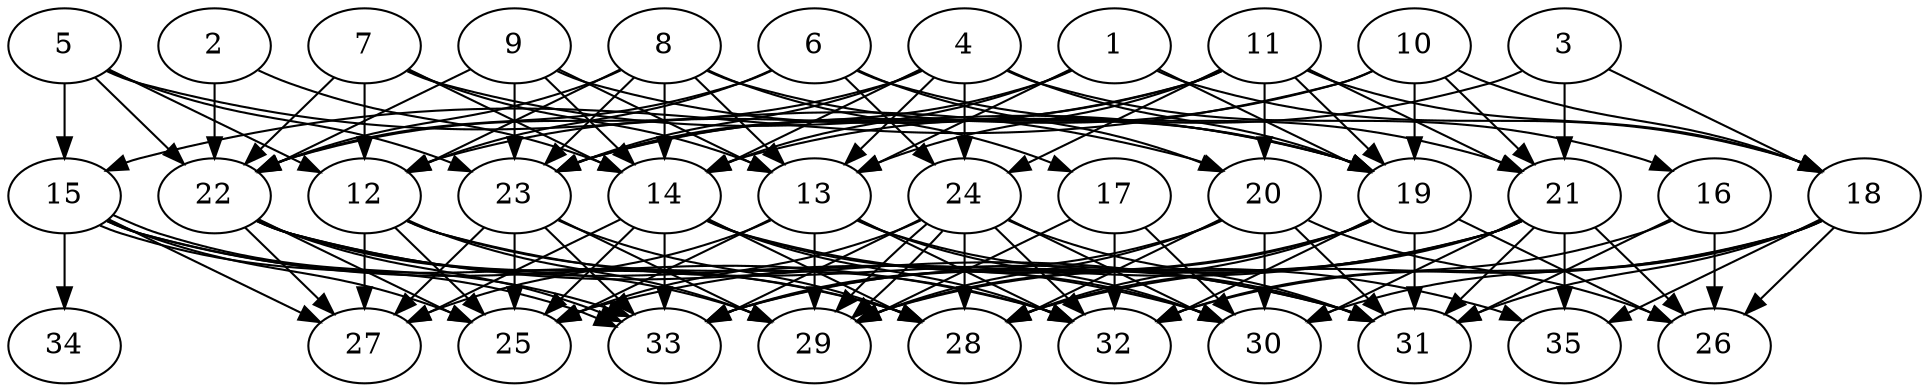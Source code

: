 // DAG automatically generated by daggen at Thu Oct  3 14:05:37 2019
// ./daggen --dot -n 35 --ccr 0.5 --fat 0.7 --regular 0.9 --density 0.7 --mindata 5242880 --maxdata 52428800 
digraph G {
  1 [size="91080704", alpha="0.04", expect_size="45540352"] 
  1 -> 13 [size ="45540352"]
  1 -> 14 [size ="45540352"]
  1 -> 18 [size ="45540352"]
  1 -> 19 [size ="45540352"]
  1 -> 23 [size ="45540352"]
  2 [size="84893696", alpha="0.10", expect_size="42446848"] 
  2 -> 14 [size ="42446848"]
  2 -> 22 [size ="42446848"]
  3 [size="91125760", alpha="0.10", expect_size="45562880"] 
  3 -> 14 [size ="45562880"]
  3 -> 18 [size ="45562880"]
  3 -> 21 [size ="45562880"]
  4 [size="87666688", alpha="0.15", expect_size="43833344"] 
  4 -> 13 [size ="43833344"]
  4 -> 14 [size ="43833344"]
  4 -> 16 [size ="43833344"]
  4 -> 19 [size ="43833344"]
  4 -> 22 [size ="43833344"]
  4 -> 23 [size ="43833344"]
  4 -> 24 [size ="43833344"]
  5 [size="91934720", alpha="0.00", expect_size="45967360"] 
  5 -> 12 [size ="45967360"]
  5 -> 15 [size ="45967360"]
  5 -> 20 [size ="45967360"]
  5 -> 22 [size ="45967360"]
  5 -> 23 [size ="45967360"]
  6 [size="38526976", alpha="0.09", expect_size="19263488"] 
  6 -> 12 [size ="19263488"]
  6 -> 20 [size ="19263488"]
  6 -> 21 [size ="19263488"]
  6 -> 22 [size ="19263488"]
  6 -> 24 [size ="19263488"]
  7 [size="89696256", alpha="0.19", expect_size="44848128"] 
  7 -> 12 [size ="44848128"]
  7 -> 13 [size ="44848128"]
  7 -> 14 [size ="44848128"]
  7 -> 19 [size ="44848128"]
  7 -> 22 [size ="44848128"]
  8 [size="18477056", alpha="0.16", expect_size="9238528"] 
  8 -> 12 [size ="9238528"]
  8 -> 13 [size ="9238528"]
  8 -> 14 [size ="9238528"]
  8 -> 17 [size ="9238528"]
  8 -> 19 [size ="9238528"]
  8 -> 22 [size ="9238528"]
  8 -> 23 [size ="9238528"]
  9 [size="41953280", alpha="0.05", expect_size="20976640"] 
  9 -> 13 [size ="20976640"]
  9 -> 14 [size ="20976640"]
  9 -> 19 [size ="20976640"]
  9 -> 22 [size ="20976640"]
  9 -> 23 [size ="20976640"]
  10 [size="34390016", alpha="0.04", expect_size="17195008"] 
  10 -> 15 [size ="17195008"]
  10 -> 18 [size ="17195008"]
  10 -> 19 [size ="17195008"]
  10 -> 21 [size ="17195008"]
  10 -> 23 [size ="17195008"]
  11 [size="82948096", alpha="0.18", expect_size="41474048"] 
  11 -> 12 [size ="41474048"]
  11 -> 13 [size ="41474048"]
  11 -> 18 [size ="41474048"]
  11 -> 19 [size ="41474048"]
  11 -> 20 [size ="41474048"]
  11 -> 21 [size ="41474048"]
  11 -> 23 [size ="41474048"]
  11 -> 24 [size ="41474048"]
  12 [size="101230592", alpha="0.07", expect_size="50615296"] 
  12 -> 25 [size ="50615296"]
  12 -> 27 [size ="50615296"]
  12 -> 29 [size ="50615296"]
  12 -> 31 [size ="50615296"]
  12 -> 32 [size ="50615296"]
  13 [size="54996992", alpha="0.09", expect_size="27498496"] 
  13 -> 25 [size ="27498496"]
  13 -> 27 [size ="27498496"]
  13 -> 29 [size ="27498496"]
  13 -> 30 [size ="27498496"]
  13 -> 31 [size ="27498496"]
  13 -> 32 [size ="27498496"]
  14 [size="101085184", alpha="0.19", expect_size="50542592"] 
  14 -> 25 [size ="50542592"]
  14 -> 27 [size ="50542592"]
  14 -> 28 [size ="50542592"]
  14 -> 30 [size ="50542592"]
  14 -> 32 [size ="50542592"]
  14 -> 33 [size ="50542592"]
  14 -> 35 [size ="50542592"]
  15 [size="76533760", alpha="0.11", expect_size="38266880"] 
  15 -> 25 [size ="38266880"]
  15 -> 27 [size ="38266880"]
  15 -> 28 [size ="38266880"]
  15 -> 32 [size ="38266880"]
  15 -> 33 [size ="38266880"]
  15 -> 33 [size ="38266880"]
  15 -> 34 [size ="38266880"]
  16 [size="78626816", alpha="0.12", expect_size="39313408"] 
  16 -> 26 [size ="39313408"]
  16 -> 31 [size ="39313408"]
  16 -> 32 [size ="39313408"]
  17 [size="27412480", alpha="0.08", expect_size="13706240"] 
  17 -> 29 [size ="13706240"]
  17 -> 30 [size ="13706240"]
  17 -> 32 [size ="13706240"]
  18 [size="20340736", alpha="0.18", expect_size="10170368"] 
  18 -> 26 [size ="10170368"]
  18 -> 28 [size ="10170368"]
  18 -> 30 [size ="10170368"]
  18 -> 31 [size ="10170368"]
  18 -> 32 [size ="10170368"]
  18 -> 35 [size ="10170368"]
  19 [size="96466944", alpha="0.08", expect_size="48233472"] 
  19 -> 26 [size ="48233472"]
  19 -> 28 [size ="48233472"]
  19 -> 29 [size ="48233472"]
  19 -> 31 [size ="48233472"]
  19 -> 32 [size ="48233472"]
  19 -> 33 [size ="48233472"]
  20 [size="26619904", alpha="0.03", expect_size="13309952"] 
  20 -> 26 [size ="13309952"]
  20 -> 28 [size ="13309952"]
  20 -> 29 [size ="13309952"]
  20 -> 30 [size ="13309952"]
  20 -> 31 [size ="13309952"]
  20 -> 33 [size ="13309952"]
  21 [size="45717504", alpha="0.15", expect_size="22858752"] 
  21 -> 25 [size ="22858752"]
  21 -> 26 [size ="22858752"]
  21 -> 28 [size ="22858752"]
  21 -> 29 [size ="22858752"]
  21 -> 30 [size ="22858752"]
  21 -> 31 [size ="22858752"]
  21 -> 33 [size ="22858752"]
  21 -> 35 [size ="22858752"]
  22 [size="34304000", alpha="0.03", expect_size="17152000"] 
  22 -> 25 [size ="17152000"]
  22 -> 27 [size ="17152000"]
  22 -> 28 [size ="17152000"]
  22 -> 29 [size ="17152000"]
  22 -> 30 [size ="17152000"]
  22 -> 31 [size ="17152000"]
  22 -> 33 [size ="17152000"]
  23 [size="69568512", alpha="0.08", expect_size="34784256"] 
  23 -> 25 [size ="34784256"]
  23 -> 27 [size ="34784256"]
  23 -> 28 [size ="34784256"]
  23 -> 29 [size ="34784256"]
  23 -> 33 [size ="34784256"]
  24 [size="16377856", alpha="0.10", expect_size="8188928"] 
  24 -> 25 [size ="8188928"]
  24 -> 28 [size ="8188928"]
  24 -> 29 [size ="8188928"]
  24 -> 29 [size ="8188928"]
  24 -> 30 [size ="8188928"]
  24 -> 31 [size ="8188928"]
  24 -> 32 [size ="8188928"]
  24 -> 33 [size ="8188928"]
  25 [size="13338624", alpha="0.08", expect_size="6669312"] 
  26 [size="65323008", alpha="0.13", expect_size="32661504"] 
  27 [size="27353088", alpha="0.15", expect_size="13676544"] 
  28 [size="65921024", alpha="0.18", expect_size="32960512"] 
  29 [size="57810944", alpha="0.08", expect_size="28905472"] 
  30 [size="94611456", alpha="0.02", expect_size="47305728"] 
  31 [size="14209024", alpha="0.13", expect_size="7104512"] 
  32 [size="85942272", alpha="0.02", expect_size="42971136"] 
  33 [size="101105664", alpha="0.01", expect_size="50552832"] 
  34 [size="45969408", alpha="0.19", expect_size="22984704"] 
  35 [size="92084224", alpha="0.11", expect_size="46042112"] 
}
